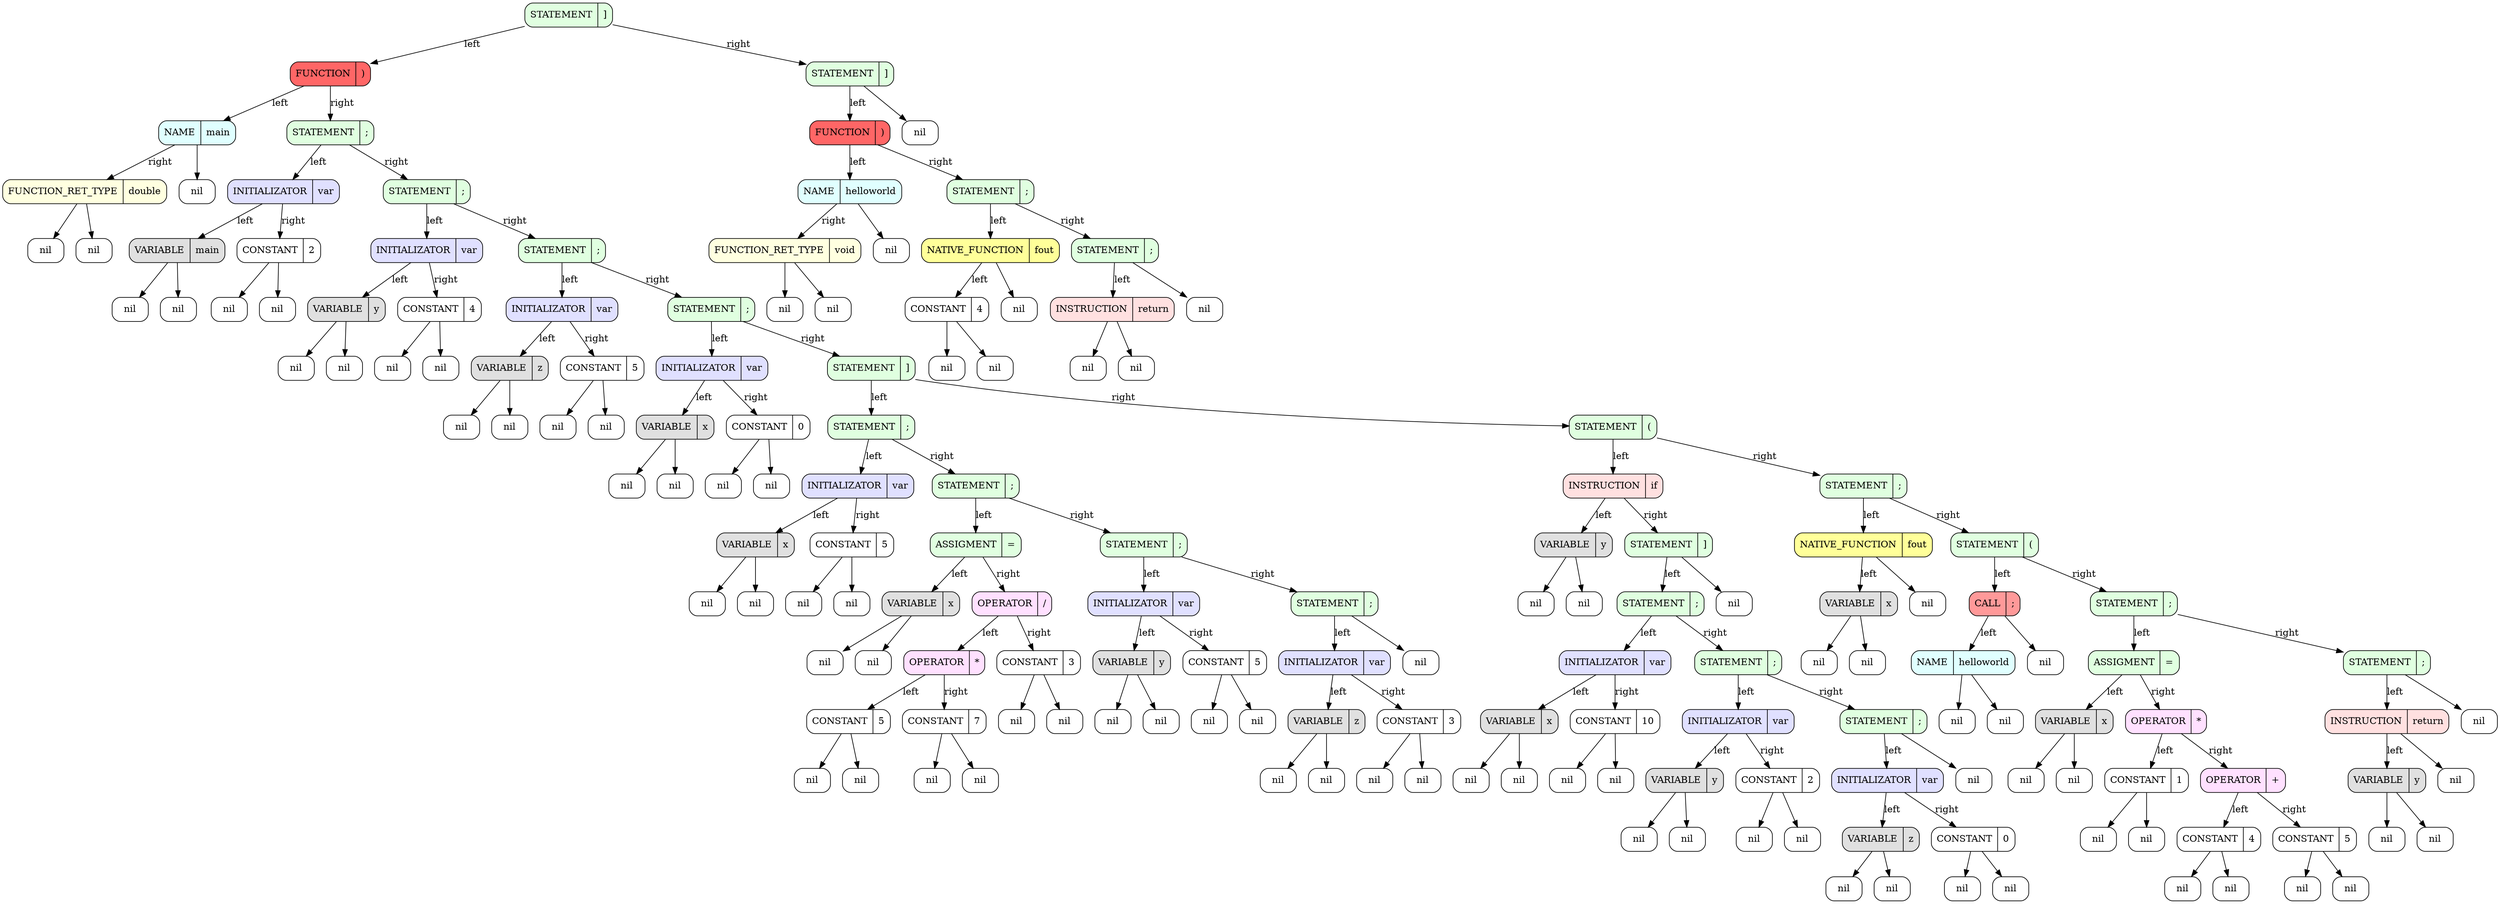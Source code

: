 ########################################################### SetDot
digraph 
{
rankdir = TB # RANKDIR
		node_0x622000001360 [style = filled, fillcolor = "#E0FFE0", shape = Mrecord label =  "STATEMENT | {]}"]
		node_0x6220000002b0 [style = filled, fillcolor = "#FF6666", shape = Mrecord label =  "FUNCTION | {)}"]
		node_0x622000000250 [style = filled, fillcolor = "#E0FFFF", shape = Mrecord label =  "NAME | {main}"]
		node_0x622000000220 [style = filled, fillcolor = "#FFFFE0", shape = Mrecord label =  "FUNCTION_RET_TYPE | {double}"]
		nil_0 [style = filled, fillcolor = "white", shape = Mrecord, label = "nil"]
		node_0x622000000220 -> nil_0 
		nil_1 [style = filled, fillcolor = "white", shape = Mrecord, label = "nil"]
		node_0x622000000220 -> nil_1 
		node_0x622000000250 -> node_0x622000000220 [label = "right"]
		nil_2 [style = filled, fillcolor = "white", shape = Mrecord, label = "nil"]
		node_0x622000000250 -> nil_2 
		node_0x6220000002b0 -> node_0x622000000250 [label = "left"]
		node_0x6220000003d0 [style = filled, fillcolor = "#E0FFE0", shape = Mrecord label =  "STATEMENT | {;}"]
		node_0x622000000310 [style = filled, fillcolor = "#E0E0FF", shape = Mrecord label =  "INITIALIZATOR | {var}"]
		node_0x622000000340 [style = filled, fillcolor = "#E0E0E0", shape = Mrecord label =  "VARIABLE | {main}"]
		nil_3 [style = filled, fillcolor = "white", shape = Mrecord, label = "nil"]
		node_0x622000000340 -> nil_3 
		nil_4 [style = filled, fillcolor = "white", shape = Mrecord, label = "nil"]
		node_0x622000000340 -> nil_4 
		node_0x622000000310 -> node_0x622000000340 [label = "left"]
		node_0x6220000003a0 [style = filled, fillcolor = "#FFFFFF", shape = Mrecord label =  "CONSTANT | {2}"]
		nil_5 [style = filled, fillcolor = "white", shape = Mrecord, label = "nil"]
		node_0x6220000003a0 -> nil_5 
		nil_6 [style = filled, fillcolor = "white", shape = Mrecord, label = "nil"]
		node_0x6220000003a0 -> nil_6 
		node_0x622000000310 -> node_0x6220000003a0 [label = "right"]
		node_0x6220000003d0 -> node_0x622000000310 [label = "left"]
		node_0x6220000004c0 [style = filled, fillcolor = "#E0FFE0", shape = Mrecord label =  "STATEMENT | {;}"]
		node_0x622000000400 [style = filled, fillcolor = "#E0E0FF", shape = Mrecord label =  "INITIALIZATOR | {var}"]
		node_0x622000000430 [style = filled, fillcolor = "#E0E0E0", shape = Mrecord label =  "VARIABLE | {y}"]
		nil_7 [style = filled, fillcolor = "white", shape = Mrecord, label = "nil"]
		node_0x622000000430 -> nil_7 
		nil_8 [style = filled, fillcolor = "white", shape = Mrecord, label = "nil"]
		node_0x622000000430 -> nil_8 
		node_0x622000000400 -> node_0x622000000430 [label = "left"]
		node_0x622000000490 [style = filled, fillcolor = "#FFFFFF", shape = Mrecord label =  "CONSTANT | {4}"]
		nil_9 [style = filled, fillcolor = "white", shape = Mrecord, label = "nil"]
		node_0x622000000490 -> nil_9 
		nil_10 [style = filled, fillcolor = "white", shape = Mrecord, label = "nil"]
		node_0x622000000490 -> nil_10 
		node_0x622000000400 -> node_0x622000000490 [label = "right"]
		node_0x6220000004c0 -> node_0x622000000400 [label = "left"]
		node_0x6220000005b0 [style = filled, fillcolor = "#E0FFE0", shape = Mrecord label =  "STATEMENT | {;}"]
		node_0x6220000004f0 [style = filled, fillcolor = "#E0E0FF", shape = Mrecord label =  "INITIALIZATOR | {var}"]
		node_0x622000000520 [style = filled, fillcolor = "#E0E0E0", shape = Mrecord label =  "VARIABLE | {z}"]
		nil_11 [style = filled, fillcolor = "white", shape = Mrecord, label = "nil"]
		node_0x622000000520 -> nil_11 
		nil_12 [style = filled, fillcolor = "white", shape = Mrecord, label = "nil"]
		node_0x622000000520 -> nil_12 
		node_0x6220000004f0 -> node_0x622000000520 [label = "left"]
		node_0x622000000580 [style = filled, fillcolor = "#FFFFFF", shape = Mrecord label =  "CONSTANT | {5}"]
		nil_13 [style = filled, fillcolor = "white", shape = Mrecord, label = "nil"]
		node_0x622000000580 -> nil_13 
		nil_14 [style = filled, fillcolor = "white", shape = Mrecord, label = "nil"]
		node_0x622000000580 -> nil_14 
		node_0x6220000004f0 -> node_0x622000000580 [label = "right"]
		node_0x6220000005b0 -> node_0x6220000004f0 [label = "left"]
		node_0x6220000006a0 [style = filled, fillcolor = "#E0FFE0", shape = Mrecord label =  "STATEMENT | {;}"]
		node_0x6220000005e0 [style = filled, fillcolor = "#E0E0FF", shape = Mrecord label =  "INITIALIZATOR | {var}"]
		node_0x622000000610 [style = filled, fillcolor = "#E0E0E0", shape = Mrecord label =  "VARIABLE | {x}"]
		nil_15 [style = filled, fillcolor = "white", shape = Mrecord, label = "nil"]
		node_0x622000000610 -> nil_15 
		nil_16 [style = filled, fillcolor = "white", shape = Mrecord, label = "nil"]
		node_0x622000000610 -> nil_16 
		node_0x6220000005e0 -> node_0x622000000610 [label = "left"]
		node_0x622000000670 [style = filled, fillcolor = "#FFFFFF", shape = Mrecord label =  "CONSTANT | {0}"]
		nil_17 [style = filled, fillcolor = "white", shape = Mrecord, label = "nil"]
		node_0x622000000670 -> nil_17 
		nil_18 [style = filled, fillcolor = "white", shape = Mrecord, label = "nil"]
		node_0x622000000670 -> nil_18 
		node_0x6220000005e0 -> node_0x622000000670 [label = "right"]
		node_0x6220000006a0 -> node_0x6220000005e0 [label = "left"]
		node_0x622000000b50 [style = filled, fillcolor = "#E0FFE0", shape = Mrecord label =  "STATEMENT | {]}"]
		node_0x6220000007c0 [style = filled, fillcolor = "#E0FFE0", shape = Mrecord label =  "STATEMENT | {;}"]
		node_0x622000000700 [style = filled, fillcolor = "#E0E0FF", shape = Mrecord label =  "INITIALIZATOR | {var}"]
		node_0x622000000730 [style = filled, fillcolor = "#E0E0E0", shape = Mrecord label =  "VARIABLE | {x}"]
		nil_19 [style = filled, fillcolor = "white", shape = Mrecord, label = "nil"]
		node_0x622000000730 -> nil_19 
		nil_20 [style = filled, fillcolor = "white", shape = Mrecord, label = "nil"]
		node_0x622000000730 -> nil_20 
		node_0x622000000700 -> node_0x622000000730 [label = "left"]
		node_0x622000000790 [style = filled, fillcolor = "#FFFFFF", shape = Mrecord label =  "CONSTANT | {5}"]
		nil_21 [style = filled, fillcolor = "white", shape = Mrecord, label = "nil"]
		node_0x622000000790 -> nil_21 
		nil_22 [style = filled, fillcolor = "white", shape = Mrecord, label = "nil"]
		node_0x622000000790 -> nil_22 
		node_0x622000000700 -> node_0x622000000790 [label = "right"]
		node_0x6220000007c0 -> node_0x622000000700 [label = "left"]
		node_0x622000000940 [style = filled, fillcolor = "#E0FFE0", shape = Mrecord label =  "STATEMENT | {;}"]
		node_0x622000000820 [style = filled, fillcolor = "#E0FFE0", shape = Mrecord label =  "ASSIGMENT | {=}"]
		node_0x6220000007f0 [style = filled, fillcolor = "#E0E0E0", shape = Mrecord label =  "VARIABLE | {x}"]
		nil_23 [style = filled, fillcolor = "white", shape = Mrecord, label = "nil"]
		node_0x6220000007f0 -> nil_23 
		nil_24 [style = filled, fillcolor = "white", shape = Mrecord, label = "nil"]
		node_0x6220000007f0 -> nil_24 
		node_0x622000000820 -> node_0x6220000007f0 [label = "left"]
		node_0x6220000008e0 [style = filled, fillcolor = "#FFE0FF", shape = Mrecord label =  "OPERATOR | {/}"]
		node_0x622000000880 [style = filled, fillcolor = "#FFE0FF", shape = Mrecord label =  "OPERATOR | {*}"]
		node_0x622000000850 [style = filled, fillcolor = "#FFFFFF", shape = Mrecord label =  "CONSTANT | {5}"]
		nil_25 [style = filled, fillcolor = "white", shape = Mrecord, label = "nil"]
		node_0x622000000850 -> nil_25 
		nil_26 [style = filled, fillcolor = "white", shape = Mrecord, label = "nil"]
		node_0x622000000850 -> nil_26 
		node_0x622000000880 -> node_0x622000000850 [label = "left"]
		node_0x6220000008b0 [style = filled, fillcolor = "#FFFFFF", shape = Mrecord label =  "CONSTANT | {7}"]
		nil_27 [style = filled, fillcolor = "white", shape = Mrecord, label = "nil"]
		node_0x6220000008b0 -> nil_27 
		nil_28 [style = filled, fillcolor = "white", shape = Mrecord, label = "nil"]
		node_0x6220000008b0 -> nil_28 
		node_0x622000000880 -> node_0x6220000008b0 [label = "right"]
		node_0x6220000008e0 -> node_0x622000000880 [label = "left"]
		node_0x622000000910 [style = filled, fillcolor = "#FFFFFF", shape = Mrecord label =  "CONSTANT | {3}"]
		nil_29 [style = filled, fillcolor = "white", shape = Mrecord, label = "nil"]
		node_0x622000000910 -> nil_29 
		nil_30 [style = filled, fillcolor = "white", shape = Mrecord, label = "nil"]
		node_0x622000000910 -> nil_30 
		node_0x6220000008e0 -> node_0x622000000910 [label = "right"]
		node_0x622000000820 -> node_0x6220000008e0 [label = "right"]
		node_0x622000000940 -> node_0x622000000820 [label = "left"]
		node_0x622000000a30 [style = filled, fillcolor = "#E0FFE0", shape = Mrecord label =  "STATEMENT | {;}"]
		node_0x622000000970 [style = filled, fillcolor = "#E0E0FF", shape = Mrecord label =  "INITIALIZATOR | {var}"]
		node_0x6220000009a0 [style = filled, fillcolor = "#E0E0E0", shape = Mrecord label =  "VARIABLE | {y}"]
		nil_31 [style = filled, fillcolor = "white", shape = Mrecord, label = "nil"]
		node_0x6220000009a0 -> nil_31 
		nil_32 [style = filled, fillcolor = "white", shape = Mrecord, label = "nil"]
		node_0x6220000009a0 -> nil_32 
		node_0x622000000970 -> node_0x6220000009a0 [label = "left"]
		node_0x622000000a00 [style = filled, fillcolor = "#FFFFFF", shape = Mrecord label =  "CONSTANT | {5}"]
		nil_33 [style = filled, fillcolor = "white", shape = Mrecord, label = "nil"]
		node_0x622000000a00 -> nil_33 
		nil_34 [style = filled, fillcolor = "white", shape = Mrecord, label = "nil"]
		node_0x622000000a00 -> nil_34 
		node_0x622000000970 -> node_0x622000000a00 [label = "right"]
		node_0x622000000a30 -> node_0x622000000970 [label = "left"]
		node_0x622000000b20 [style = filled, fillcolor = "#E0FFE0", shape = Mrecord label =  "STATEMENT | {;}"]
		node_0x622000000a60 [style = filled, fillcolor = "#E0E0FF", shape = Mrecord label =  "INITIALIZATOR | {var}"]
		node_0x622000000a90 [style = filled, fillcolor = "#E0E0E0", shape = Mrecord label =  "VARIABLE | {z}"]
		nil_35 [style = filled, fillcolor = "white", shape = Mrecord, label = "nil"]
		node_0x622000000a90 -> nil_35 
		nil_36 [style = filled, fillcolor = "white", shape = Mrecord, label = "nil"]
		node_0x622000000a90 -> nil_36 
		node_0x622000000a60 -> node_0x622000000a90 [label = "left"]
		node_0x622000000af0 [style = filled, fillcolor = "#FFFFFF", shape = Mrecord label =  "CONSTANT | {3}"]
		nil_37 [style = filled, fillcolor = "white", shape = Mrecord, label = "nil"]
		node_0x622000000af0 -> nil_37 
		nil_38 [style = filled, fillcolor = "white", shape = Mrecord, label = "nil"]
		node_0x622000000af0 -> nil_38 
		node_0x622000000a60 -> node_0x622000000af0 [label = "right"]
		node_0x622000000b20 -> node_0x622000000a60 [label = "left"]
		nil_39 [style = filled, fillcolor = "white", shape = Mrecord, label = "nil"]
		node_0x622000000b20 -> nil_39 
		node_0x622000000a30 -> node_0x622000000b20 [label = "right"]
		node_0x622000000940 -> node_0x622000000a30 [label = "right"]
		node_0x6220000007c0 -> node_0x622000000940 [label = "right"]
		node_0x622000000b50 -> node_0x6220000007c0 [label = "left"]
		node_0x622000000bb0 [style = filled, fillcolor = "#E0FFE0", shape = Mrecord label =  "STATEMENT | {(}"]
		node_0x622000000b80 [style = filled, fillcolor = "#FFE0E0", shape = Mrecord label =  "INSTRUCTION | {if}"]
		node_0x622000000be0 [style = filled, fillcolor = "#E0E0E0", shape = Mrecord label =  "VARIABLE | {y}"]
		nil_40 [style = filled, fillcolor = "white", shape = Mrecord, label = "nil"]
		node_0x622000000be0 -> nil_40 
		nil_41 [style = filled, fillcolor = "white", shape = Mrecord, label = "nil"]
		node_0x622000000be0 -> nil_41 
		node_0x622000000b80 -> node_0x622000000be0 [label = "left"]
		node_0x622000000f40 [style = filled, fillcolor = "#E0FFE0", shape = Mrecord label =  "STATEMENT | {]}"]
		node_0x622000000d30 [style = filled, fillcolor = "#E0FFE0", shape = Mrecord label =  "STATEMENT | {;}"]
		node_0x622000000c70 [style = filled, fillcolor = "#E0E0FF", shape = Mrecord label =  "INITIALIZATOR | {var}"]
		node_0x622000000ca0 [style = filled, fillcolor = "#E0E0E0", shape = Mrecord label =  "VARIABLE | {x}"]
		nil_42 [style = filled, fillcolor = "white", shape = Mrecord, label = "nil"]
		node_0x622000000ca0 -> nil_42 
		nil_43 [style = filled, fillcolor = "white", shape = Mrecord, label = "nil"]
		node_0x622000000ca0 -> nil_43 
		node_0x622000000c70 -> node_0x622000000ca0 [label = "left"]
		node_0x622000000d00 [style = filled, fillcolor = "#FFFFFF", shape = Mrecord label =  "CONSTANT | {10}"]
		nil_44 [style = filled, fillcolor = "white", shape = Mrecord, label = "nil"]
		node_0x622000000d00 -> nil_44 
		nil_45 [style = filled, fillcolor = "white", shape = Mrecord, label = "nil"]
		node_0x622000000d00 -> nil_45 
		node_0x622000000c70 -> node_0x622000000d00 [label = "right"]
		node_0x622000000d30 -> node_0x622000000c70 [label = "left"]
		node_0x622000000e20 [style = filled, fillcolor = "#E0FFE0", shape = Mrecord label =  "STATEMENT | {;}"]
		node_0x622000000d60 [style = filled, fillcolor = "#E0E0FF", shape = Mrecord label =  "INITIALIZATOR | {var}"]
		node_0x622000000d90 [style = filled, fillcolor = "#E0E0E0", shape = Mrecord label =  "VARIABLE | {y}"]
		nil_46 [style = filled, fillcolor = "white", shape = Mrecord, label = "nil"]
		node_0x622000000d90 -> nil_46 
		nil_47 [style = filled, fillcolor = "white", shape = Mrecord, label = "nil"]
		node_0x622000000d90 -> nil_47 
		node_0x622000000d60 -> node_0x622000000d90 [label = "left"]
		node_0x622000000df0 [style = filled, fillcolor = "#FFFFFF", shape = Mrecord label =  "CONSTANT | {2}"]
		nil_48 [style = filled, fillcolor = "white", shape = Mrecord, label = "nil"]
		node_0x622000000df0 -> nil_48 
		nil_49 [style = filled, fillcolor = "white", shape = Mrecord, label = "nil"]
		node_0x622000000df0 -> nil_49 
		node_0x622000000d60 -> node_0x622000000df0 [label = "right"]
		node_0x622000000e20 -> node_0x622000000d60 [label = "left"]
		node_0x622000000f10 [style = filled, fillcolor = "#E0FFE0", shape = Mrecord label =  "STATEMENT | {;}"]
		node_0x622000000e50 [style = filled, fillcolor = "#E0E0FF", shape = Mrecord label =  "INITIALIZATOR | {var}"]
		node_0x622000000e80 [style = filled, fillcolor = "#E0E0E0", shape = Mrecord label =  "VARIABLE | {z}"]
		nil_50 [style = filled, fillcolor = "white", shape = Mrecord, label = "nil"]
		node_0x622000000e80 -> nil_50 
		nil_51 [style = filled, fillcolor = "white", shape = Mrecord, label = "nil"]
		node_0x622000000e80 -> nil_51 
		node_0x622000000e50 -> node_0x622000000e80 [label = "left"]
		node_0x622000000ee0 [style = filled, fillcolor = "#FFFFFF", shape = Mrecord label =  "CONSTANT | {0}"]
		nil_52 [style = filled, fillcolor = "white", shape = Mrecord, label = "nil"]
		node_0x622000000ee0 -> nil_52 
		nil_53 [style = filled, fillcolor = "white", shape = Mrecord, label = "nil"]
		node_0x622000000ee0 -> nil_53 
		node_0x622000000e50 -> node_0x622000000ee0 [label = "right"]
		node_0x622000000f10 -> node_0x622000000e50 [label = "left"]
		nil_54 [style = filled, fillcolor = "white", shape = Mrecord, label = "nil"]
		node_0x622000000f10 -> nil_54 
		node_0x622000000e20 -> node_0x622000000f10 [label = "right"]
		node_0x622000000d30 -> node_0x622000000e20 [label = "right"]
		node_0x622000000f40 -> node_0x622000000d30 [label = "left"]
		nil_55 [style = filled, fillcolor = "white", shape = Mrecord, label = "nil"]
		node_0x622000000f40 -> nil_55 
		node_0x622000000b80 -> node_0x622000000f40 [label = "right"]
		node_0x622000000bb0 -> node_0x622000000b80 [label = "left"]
		node_0x622000001000 [style = filled, fillcolor = "#E0FFE0", shape = Mrecord label =  "STATEMENT | {;}"]
		node_0x622000000f70 [style = filled, fillcolor = "#FFFF99", shape = Mrecord label =  "NATIVE_FUNCTION | {fout}"]
		node_0x622000000fd0 [style = filled, fillcolor = "#E0E0E0", shape = Mrecord label =  "VARIABLE | {x}"]
		nil_56 [style = filled, fillcolor = "white", shape = Mrecord, label = "nil"]
		node_0x622000000fd0 -> nil_56 
		nil_57 [style = filled, fillcolor = "white", shape = Mrecord, label = "nil"]
		node_0x622000000fd0 -> nil_57 
		node_0x622000000f70 -> node_0x622000000fd0 [label = "left"]
		nil_58 [style = filled, fillcolor = "white", shape = Mrecord, label = "nil"]
		node_0x622000000f70 -> nil_58 
		node_0x622000001000 -> node_0x622000000f70 [label = "left"]
		node_0x622000001060 [style = filled, fillcolor = "#E0FFE0", shape = Mrecord label =  "STATEMENT | {(}"]
		node_0x6220000010c0 [style = filled, fillcolor = "#FF9999", shape = Mrecord label =  "CALL | {;}"]
		node_0x622000001030 [style = filled, fillcolor = "#E0FFFF", shape = Mrecord label =  "NAME | {helloworld}"]
		nil_59 [style = filled, fillcolor = "white", shape = Mrecord, label = "nil"]
		node_0x622000001030 -> nil_59 
		nil_60 [style = filled, fillcolor = "white", shape = Mrecord, label = "nil"]
		node_0x622000001030 -> nil_60 
		node_0x6220000010c0 -> node_0x622000001030 [label = "left"]
		nil_61 [style = filled, fillcolor = "white", shape = Mrecord, label = "nil"]
		node_0x6220000010c0 -> nil_61 
		node_0x622000001060 -> node_0x6220000010c0 [label = "left"]
		node_0x6220000012a0 [style = filled, fillcolor = "#E0FFE0", shape = Mrecord label =  "STATEMENT | {;}"]
		node_0x622000001120 [style = filled, fillcolor = "#E0FFE0", shape = Mrecord label =  "ASSIGMENT | {=}"]
		node_0x6220000010f0 [style = filled, fillcolor = "#E0E0E0", shape = Mrecord label =  "VARIABLE | {x}"]
		nil_62 [style = filled, fillcolor = "white", shape = Mrecord, label = "nil"]
		node_0x6220000010f0 -> nil_62 
		nil_63 [style = filled, fillcolor = "white", shape = Mrecord, label = "nil"]
		node_0x6220000010f0 -> nil_63 
		node_0x622000001120 -> node_0x6220000010f0 [label = "left"]
		node_0x622000001180 [style = filled, fillcolor = "#FFE0FF", shape = Mrecord label =  "OPERATOR | {*}"]
		node_0x622000001150 [style = filled, fillcolor = "#FFFFFF", shape = Mrecord label =  "CONSTANT | {1}"]
		nil_64 [style = filled, fillcolor = "white", shape = Mrecord, label = "nil"]
		node_0x622000001150 -> nil_64 
		nil_65 [style = filled, fillcolor = "white", shape = Mrecord, label = "nil"]
		node_0x622000001150 -> nil_65 
		node_0x622000001180 -> node_0x622000001150 [label = "left"]
		node_0x622000001210 [style = filled, fillcolor = "#FFE0FF", shape = Mrecord label =  "OPERATOR | {+}"]
		node_0x6220000011e0 [style = filled, fillcolor = "#FFFFFF", shape = Mrecord label =  "CONSTANT | {4}"]
		nil_66 [style = filled, fillcolor = "white", shape = Mrecord, label = "nil"]
		node_0x6220000011e0 -> nil_66 
		nil_67 [style = filled, fillcolor = "white", shape = Mrecord, label = "nil"]
		node_0x6220000011e0 -> nil_67 
		node_0x622000001210 -> node_0x6220000011e0 [label = "left"]
		node_0x622000001240 [style = filled, fillcolor = "#FFFFFF", shape = Mrecord label =  "CONSTANT | {5}"]
		nil_68 [style = filled, fillcolor = "white", shape = Mrecord, label = "nil"]
		node_0x622000001240 -> nil_68 
		nil_69 [style = filled, fillcolor = "white", shape = Mrecord, label = "nil"]
		node_0x622000001240 -> nil_69 
		node_0x622000001210 -> node_0x622000001240 [label = "right"]
		node_0x622000001180 -> node_0x622000001210 [label = "right"]
		node_0x622000001120 -> node_0x622000001180 [label = "right"]
		node_0x6220000012a0 -> node_0x622000001120 [label = "left"]
		node_0x622000001330 [style = filled, fillcolor = "#E0FFE0", shape = Mrecord label =  "STATEMENT | {;}"]
		node_0x6220000012d0 [style = filled, fillcolor = "#FFE0E0", shape = Mrecord label =  "INSTRUCTION | {return}"]
		node_0x622000001300 [style = filled, fillcolor = "#E0E0E0", shape = Mrecord label =  "VARIABLE | {y}"]
		nil_70 [style = filled, fillcolor = "white", shape = Mrecord, label = "nil"]
		node_0x622000001300 -> nil_70 
		nil_71 [style = filled, fillcolor = "white", shape = Mrecord, label = "nil"]
		node_0x622000001300 -> nil_71 
		node_0x6220000012d0 -> node_0x622000001300 [label = "left"]
		nil_72 [style = filled, fillcolor = "white", shape = Mrecord, label = "nil"]
		node_0x6220000012d0 -> nil_72 
		node_0x622000001330 -> node_0x6220000012d0 [label = "left"]
		nil_73 [style = filled, fillcolor = "white", shape = Mrecord, label = "nil"]
		node_0x622000001330 -> nil_73 
		node_0x6220000012a0 -> node_0x622000001330 [label = "right"]
		node_0x622000001060 -> node_0x6220000012a0 [label = "right"]
		node_0x622000001000 -> node_0x622000001060 [label = "right"]
		node_0x622000000bb0 -> node_0x622000001000 [label = "right"]
		node_0x622000000b50 -> node_0x622000000bb0 [label = "right"]
		node_0x6220000006a0 -> node_0x622000000b50 [label = "right"]
		node_0x6220000005b0 -> node_0x6220000006a0 [label = "right"]
		node_0x6220000004c0 -> node_0x6220000005b0 [label = "right"]
		node_0x6220000003d0 -> node_0x6220000004c0 [label = "right"]
		node_0x6220000002b0 -> node_0x6220000003d0 [label = "right"]
		node_0x622000001360 -> node_0x6220000002b0 [label = "left"]
		node_0x6220000015a0 [style = filled, fillcolor = "#E0FFE0", shape = Mrecord label =  "STATEMENT | {]}"]
		node_0x622000001420 [style = filled, fillcolor = "#FF6666", shape = Mrecord label =  "FUNCTION | {)}"]
		node_0x6220000013c0 [style = filled, fillcolor = "#E0FFFF", shape = Mrecord label =  "NAME | {helloworld}"]
		node_0x622000001390 [style = filled, fillcolor = "#FFFFE0", shape = Mrecord label =  "FUNCTION_RET_TYPE | {void}"]
		nil_74 [style = filled, fillcolor = "white", shape = Mrecord, label = "nil"]
		node_0x622000001390 -> nil_74 
		nil_75 [style = filled, fillcolor = "white", shape = Mrecord, label = "nil"]
		node_0x622000001390 -> nil_75 
		node_0x6220000013c0 -> node_0x622000001390 [label = "right"]
		nil_76 [style = filled, fillcolor = "white", shape = Mrecord, label = "nil"]
		node_0x6220000013c0 -> nil_76 
		node_0x622000001420 -> node_0x6220000013c0 [label = "left"]
		node_0x622000001510 [style = filled, fillcolor = "#E0FFE0", shape = Mrecord label =  "STATEMENT | {;}"]
		node_0x622000001480 [style = filled, fillcolor = "#FFFF99", shape = Mrecord label =  "NATIVE_FUNCTION | {fout}"]
		node_0x6220000014e0 [style = filled, fillcolor = "#FFFFFF", shape = Mrecord label =  "CONSTANT | {4}"]
		nil_77 [style = filled, fillcolor = "white", shape = Mrecord, label = "nil"]
		node_0x6220000014e0 -> nil_77 
		nil_78 [style = filled, fillcolor = "white", shape = Mrecord, label = "nil"]
		node_0x6220000014e0 -> nil_78 
		node_0x622000001480 -> node_0x6220000014e0 [label = "left"]
		nil_79 [style = filled, fillcolor = "white", shape = Mrecord, label = "nil"]
		node_0x622000001480 -> nil_79 
		node_0x622000001510 -> node_0x622000001480 [label = "left"]
		node_0x622000001570 [style = filled, fillcolor = "#E0FFE0", shape = Mrecord label =  "STATEMENT | {;}"]
		node_0x622000001540 [style = filled, fillcolor = "#FFE0E0", shape = Mrecord label =  "INSTRUCTION | {return}"]
		nil_80 [style = filled, fillcolor = "white", shape = Mrecord, label = "nil"]
		node_0x622000001540 -> nil_80 
		nil_81 [style = filled, fillcolor = "white", shape = Mrecord, label = "nil"]
		node_0x622000001540 -> nil_81 
		node_0x622000001570 -> node_0x622000001540 [label = "left"]
		nil_82 [style = filled, fillcolor = "white", shape = Mrecord, label = "nil"]
		node_0x622000001570 -> nil_82 
		node_0x622000001510 -> node_0x622000001570 [label = "right"]
		node_0x622000001420 -> node_0x622000001510 [label = "right"]
		node_0x6220000015a0 -> node_0x622000001420 [label = "left"]
		nil_83 [style = filled, fillcolor = "white", shape = Mrecord, label = "nil"]
		node_0x6220000015a0 -> nil_83 
		node_0x622000001360 -> node_0x6220000015a0 [label = "right"]
########################################################### SetEndDot

}